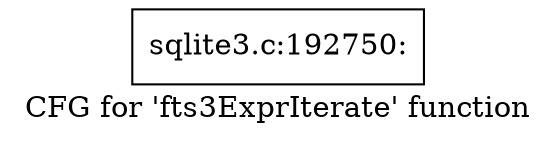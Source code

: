 digraph "CFG for 'fts3ExprIterate' function" {
	label="CFG for 'fts3ExprIterate' function";

	Node0x55c0fb28f190 [shape=record,label="{sqlite3.c:192750:}"];
}
